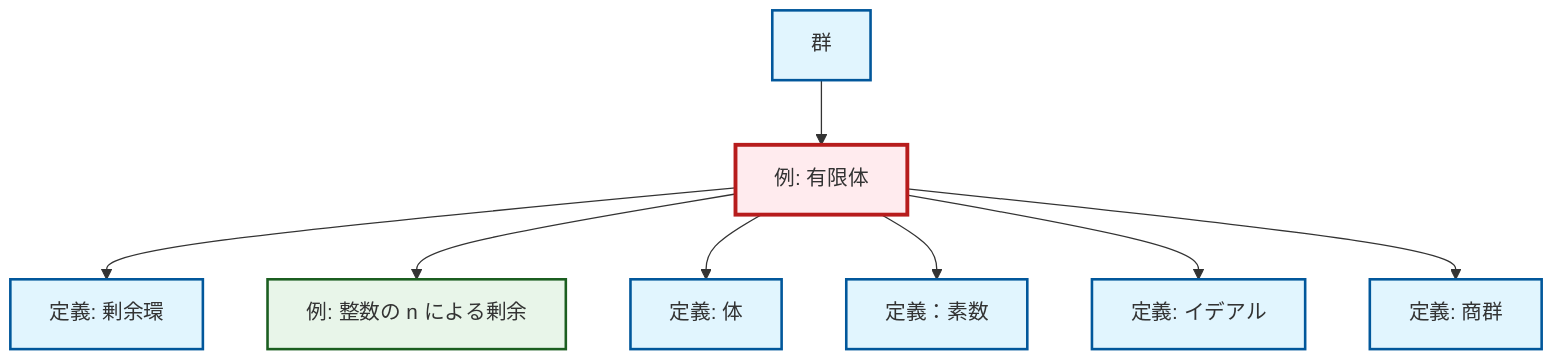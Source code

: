 graph TD
    classDef definition fill:#e1f5fe,stroke:#01579b,stroke-width:2px
    classDef theorem fill:#f3e5f5,stroke:#4a148c,stroke-width:2px
    classDef axiom fill:#fff3e0,stroke:#e65100,stroke-width:2px
    classDef example fill:#e8f5e9,stroke:#1b5e20,stroke-width:2px
    classDef current fill:#ffebee,stroke:#b71c1c,stroke-width:3px
    ex-finite-field["例: 有限体"]:::example
    ex-quotient-integers-mod-n["例: 整数の n による剰余"]:::example
    def-quotient-group["定義: 商群"]:::definition
    def-prime["定義：素数"]:::definition
    def-quotient-ring["定義: 剰余環"]:::definition
    def-ideal["定義: イデアル"]:::definition
    def-group["群"]:::definition
    def-field["定義: 体"]:::definition
    ex-finite-field --> def-quotient-ring
    ex-finite-field --> ex-quotient-integers-mod-n
    ex-finite-field --> def-field
    ex-finite-field --> def-prime
    ex-finite-field --> def-ideal
    ex-finite-field --> def-quotient-group
    def-group --> ex-finite-field
    class ex-finite-field current